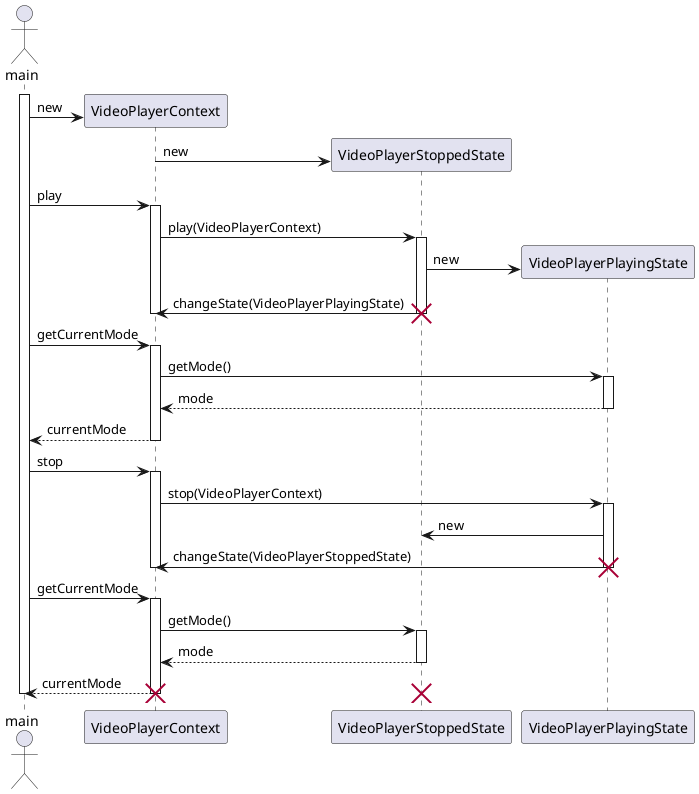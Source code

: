 @startuml

actor main

	activate main
    create VideoPlayerContext
    
    main -> VideoPlayerContext: new
	
	
	
	
	create VideoPlayerStoppedState
	VideoPlayerContext ->VideoPlayerStoppedState:new
	
	
    main -> VideoPlayerContext: play
    activate VideoPlayerContext
    
    VideoPlayerContext -> VideoPlayerStoppedState:play(VideoPlayerContext)
    activate VideoPlayerStoppedState
   	create VideoPlayerPlayingState
   	 VideoPlayerStoppedState->VideoPlayerPlayingState: new
    VideoPlayerStoppedState  -> VideoPlayerContext:changeState(VideoPlayerPlayingState)
    destroy VideoPlayerStoppedState
    deactivate VideoPlayerContext
    	
    main -> VideoPlayerContext: getCurrentMode
    activate VideoPlayerContext
    VideoPlayerContext -> VideoPlayerPlayingState: getMode()
    
    activate  VideoPlayerPlayingState
    
    VideoPlayerContext <-- VideoPlayerPlayingState: mode
    deactivate VideoPlayerPlayingState
    main <-- VideoPlayerContext : currentMode
	deactivate VideoPlayerContext
	
	main -> VideoPlayerContext: stop
	activate VideoPlayerContext
	 VideoPlayerContext -> VideoPlayerPlayingState:stop(VideoPlayerContext)
	activate VideoPlayerPlayingState
   	 VideoPlayerPlayingState-> VideoPlayerStoppedState: new
   	 VideoPlayerPlayingState  -> VideoPlayerContext:changeState(VideoPlayerStoppedState)
   	  destroy VideoPlayerPlayingState
   	  deactivate VideoPlayerContext
    
    main -> VideoPlayerContext: getCurrentMode
    activate VideoPlayerContext
	
	VideoPlayerContext -> VideoPlayerStoppedState: getMode()
    
    activate  VideoPlayerStoppedState
    
    VideoPlayerContext <-- VideoPlayerStoppedState: mode
    deactivate VideoPlayerStoppedState
	main <-- VideoPlayerContext : currentMode
	destroy VideoPlayerStoppedState
	destroy VideoPlayerContext
	deactivate main
	
@enduml